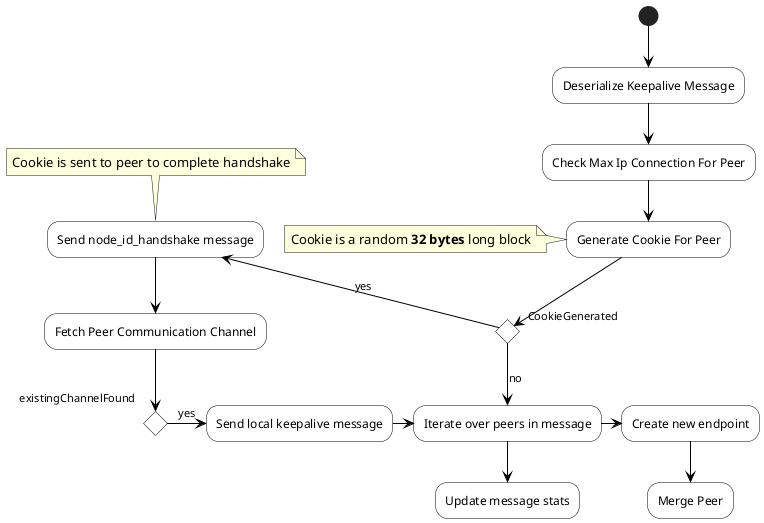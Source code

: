 @startuml

skinparam ActivityFontSize 12
skinparam ActivityBackgroundColor #FFFFFF
skinparam ArrowColor Black
skinparam ActivityBorderColor Black

(*)--> Deserialize Keepalive Message
--> "Check Max Ip Connection For Peer"
--> Generate Cookie For Peer
note left
Cookie is a random **32 bytes** long block
end note

if CookieGenerated
-left>[yes] Send node_id_handshake message

note top
Cookie is sent to peer to complete handshake
end note
--> Fetch Peer Communication Channel
 if existingChannelFound
 -right>[yes]Send local keepalive message
 -right> "Iterate over peers in message"
 end if
else
-->[no] "Iterate over peers in message"
end if

"Iterate over peers in message" -right> "Create new endpoint"
"Create new endpoint" --> Merge Peer
"Iterate over peers in message" --> Update message stats
@enduml
